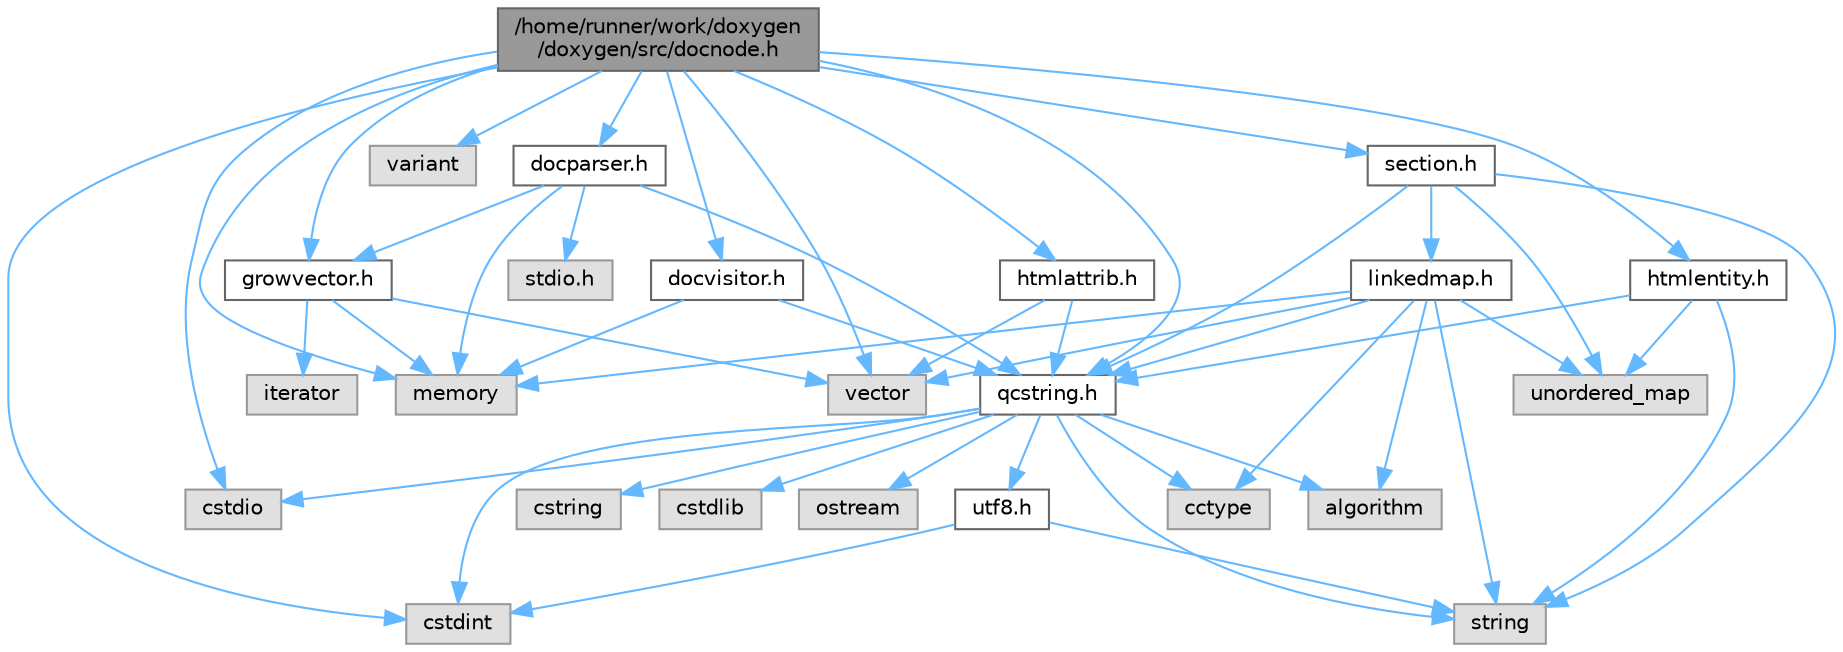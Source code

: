 digraph "/home/runner/work/doxygen/doxygen/src/docnode.h"
{
 // INTERACTIVE_SVG=YES
 // LATEX_PDF_SIZE
  bgcolor="transparent";
  edge [fontname=Helvetica,fontsize=10,labelfontname=Helvetica,labelfontsize=10];
  node [fontname=Helvetica,fontsize=10,shape=box,height=0.2,width=0.4];
  Node1 [id="Node000001",label="/home/runner/work/doxygen\l/doxygen/src/docnode.h",height=0.2,width=0.4,color="gray40", fillcolor="grey60", style="filled", fontcolor="black"];
  Node1 -> Node2 [id="edge1_Node000001_Node000002",color="steelblue1",style="solid"];
  Node2 [id="Node000002",label="cstdio",height=0.2,width=0.4,color="grey60", fillcolor="#E0E0E0", style="filled"];
  Node1 -> Node3 [id="edge2_Node000001_Node000003",color="steelblue1",style="solid"];
  Node3 [id="Node000003",label="cstdint",height=0.2,width=0.4,color="grey60", fillcolor="#E0E0E0", style="filled"];
  Node1 -> Node4 [id="edge3_Node000001_Node000004",color="steelblue1",style="solid"];
  Node4 [id="Node000004",label="vector",height=0.2,width=0.4,color="grey60", fillcolor="#E0E0E0", style="filled"];
  Node1 -> Node5 [id="edge4_Node000001_Node000005",color="steelblue1",style="solid"];
  Node5 [id="Node000005",label="memory",height=0.2,width=0.4,color="grey60", fillcolor="#E0E0E0", style="filled"];
  Node1 -> Node6 [id="edge5_Node000001_Node000006",color="steelblue1",style="solid"];
  Node6 [id="Node000006",label="variant",height=0.2,width=0.4,color="grey60", fillcolor="#E0E0E0", style="filled"];
  Node1 -> Node7 [id="edge6_Node000001_Node000007",color="steelblue1",style="solid"];
  Node7 [id="Node000007",label="qcstring.h",height=0.2,width=0.4,color="grey40", fillcolor="white", style="filled",URL="$d7/d5c/qcstring_8h.html",tooltip=" "];
  Node7 -> Node8 [id="edge7_Node000007_Node000008",color="steelblue1",style="solid"];
  Node8 [id="Node000008",label="string",height=0.2,width=0.4,color="grey60", fillcolor="#E0E0E0", style="filled"];
  Node7 -> Node9 [id="edge8_Node000007_Node000009",color="steelblue1",style="solid"];
  Node9 [id="Node000009",label="algorithm",height=0.2,width=0.4,color="grey60", fillcolor="#E0E0E0", style="filled"];
  Node7 -> Node10 [id="edge9_Node000007_Node000010",color="steelblue1",style="solid"];
  Node10 [id="Node000010",label="cctype",height=0.2,width=0.4,color="grey60", fillcolor="#E0E0E0", style="filled"];
  Node7 -> Node11 [id="edge10_Node000007_Node000011",color="steelblue1",style="solid"];
  Node11 [id="Node000011",label="cstring",height=0.2,width=0.4,color="grey60", fillcolor="#E0E0E0", style="filled"];
  Node7 -> Node2 [id="edge11_Node000007_Node000002",color="steelblue1",style="solid"];
  Node7 -> Node12 [id="edge12_Node000007_Node000012",color="steelblue1",style="solid"];
  Node12 [id="Node000012",label="cstdlib",height=0.2,width=0.4,color="grey60", fillcolor="#E0E0E0", style="filled"];
  Node7 -> Node3 [id="edge13_Node000007_Node000003",color="steelblue1",style="solid"];
  Node7 -> Node13 [id="edge14_Node000007_Node000013",color="steelblue1",style="solid"];
  Node13 [id="Node000013",label="ostream",height=0.2,width=0.4,color="grey60", fillcolor="#E0E0E0", style="filled"];
  Node7 -> Node14 [id="edge15_Node000007_Node000014",color="steelblue1",style="solid"];
  Node14 [id="Node000014",label="utf8.h",height=0.2,width=0.4,color="grey40", fillcolor="white", style="filled",URL="$db/d7c/utf8_8h.html",tooltip="Various UTF8 related helper functions."];
  Node14 -> Node3 [id="edge16_Node000014_Node000003",color="steelblue1",style="solid"];
  Node14 -> Node8 [id="edge17_Node000014_Node000008",color="steelblue1",style="solid"];
  Node1 -> Node15 [id="edge18_Node000001_Node000015",color="steelblue1",style="solid"];
  Node15 [id="Node000015",label="docvisitor.h",height=0.2,width=0.4,color="grey40", fillcolor="white", style="filled",URL="$d2/d3c/docvisitor_8h.html",tooltip=" "];
  Node15 -> Node5 [id="edge19_Node000015_Node000005",color="steelblue1",style="solid"];
  Node15 -> Node7 [id="edge20_Node000015_Node000007",color="steelblue1",style="solid"];
  Node1 -> Node16 [id="edge21_Node000001_Node000016",color="steelblue1",style="solid"];
  Node16 [id="Node000016",label="docparser.h",height=0.2,width=0.4,color="grey40", fillcolor="white", style="filled",URL="$de/d9c/docparser_8h.html",tooltip=" "];
  Node16 -> Node17 [id="edge22_Node000016_Node000017",color="steelblue1",style="solid"];
  Node17 [id="Node000017",label="stdio.h",height=0.2,width=0.4,color="grey60", fillcolor="#E0E0E0", style="filled"];
  Node16 -> Node5 [id="edge23_Node000016_Node000005",color="steelblue1",style="solid"];
  Node16 -> Node7 [id="edge24_Node000016_Node000007",color="steelblue1",style="solid"];
  Node16 -> Node18 [id="edge25_Node000016_Node000018",color="steelblue1",style="solid"];
  Node18 [id="Node000018",label="growvector.h",height=0.2,width=0.4,color="grey40", fillcolor="white", style="filled",URL="$d7/d50/growvector_8h.html",tooltip=" "];
  Node18 -> Node4 [id="edge26_Node000018_Node000004",color="steelblue1",style="solid"];
  Node18 -> Node5 [id="edge27_Node000018_Node000005",color="steelblue1",style="solid"];
  Node18 -> Node19 [id="edge28_Node000018_Node000019",color="steelblue1",style="solid"];
  Node19 [id="Node000019",label="iterator",height=0.2,width=0.4,color="grey60", fillcolor="#E0E0E0", style="filled"];
  Node1 -> Node20 [id="edge29_Node000001_Node000020",color="steelblue1",style="solid"];
  Node20 [id="Node000020",label="htmlattrib.h",height=0.2,width=0.4,color="grey40", fillcolor="white", style="filled",URL="$d0/d73/htmlattrib_8h.html",tooltip=" "];
  Node20 -> Node4 [id="edge30_Node000020_Node000004",color="steelblue1",style="solid"];
  Node20 -> Node7 [id="edge31_Node000020_Node000007",color="steelblue1",style="solid"];
  Node1 -> Node21 [id="edge32_Node000001_Node000021",color="steelblue1",style="solid"];
  Node21 [id="Node000021",label="htmlentity.h",height=0.2,width=0.4,color="grey40", fillcolor="white", style="filled",URL="$db/dc6/htmlentity_8h.html",tooltip=" "];
  Node21 -> Node22 [id="edge33_Node000021_Node000022",color="steelblue1",style="solid"];
  Node22 [id="Node000022",label="unordered_map",height=0.2,width=0.4,color="grey60", fillcolor="#E0E0E0", style="filled"];
  Node21 -> Node8 [id="edge34_Node000021_Node000008",color="steelblue1",style="solid"];
  Node21 -> Node7 [id="edge35_Node000021_Node000007",color="steelblue1",style="solid"];
  Node1 -> Node18 [id="edge36_Node000001_Node000018",color="steelblue1",style="solid"];
  Node1 -> Node23 [id="edge37_Node000001_Node000023",color="steelblue1",style="solid"];
  Node23 [id="Node000023",label="section.h",height=0.2,width=0.4,color="grey40", fillcolor="white", style="filled",URL="$d1/d2a/section_8h.html",tooltip=" "];
  Node23 -> Node8 [id="edge38_Node000023_Node000008",color="steelblue1",style="solid"];
  Node23 -> Node22 [id="edge39_Node000023_Node000022",color="steelblue1",style="solid"];
  Node23 -> Node7 [id="edge40_Node000023_Node000007",color="steelblue1",style="solid"];
  Node23 -> Node24 [id="edge41_Node000023_Node000024",color="steelblue1",style="solid"];
  Node24 [id="Node000024",label="linkedmap.h",height=0.2,width=0.4,color="grey40", fillcolor="white", style="filled",URL="$da/de1/linkedmap_8h.html",tooltip=" "];
  Node24 -> Node22 [id="edge42_Node000024_Node000022",color="steelblue1",style="solid"];
  Node24 -> Node4 [id="edge43_Node000024_Node000004",color="steelblue1",style="solid"];
  Node24 -> Node5 [id="edge44_Node000024_Node000005",color="steelblue1",style="solid"];
  Node24 -> Node8 [id="edge45_Node000024_Node000008",color="steelblue1",style="solid"];
  Node24 -> Node9 [id="edge46_Node000024_Node000009",color="steelblue1",style="solid"];
  Node24 -> Node10 [id="edge47_Node000024_Node000010",color="steelblue1",style="solid"];
  Node24 -> Node7 [id="edge48_Node000024_Node000007",color="steelblue1",style="solid"];
}
